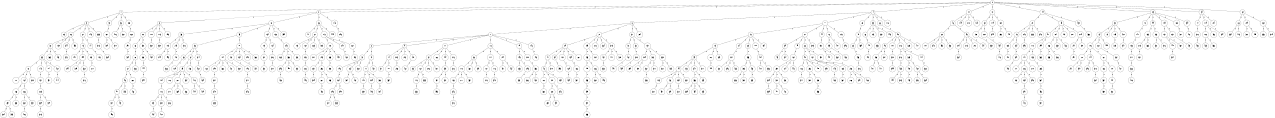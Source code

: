 graph G {
size="8.5,11;"
ratio = "expand;"
fixedsize="true;"
overlap="scale;"
node[shape=circle,width=.12,hight=.12,fontsize=12]
edge[fontsize=12]

0[label=" 0" color=black, pos="2.3359594,0.98345497!"];
1[label=" 1" color=black, pos="1.6555651,1.0168568!"];
2[label=" 2" color=black, pos="1.7108479,0.46671822!"];
3[label=" 3" color=black, pos="2.1348981,2.0257703!"];
4[label=" 4" color=black, pos="0.14684929,0.084461735!"];
5[label=" 5" color=black, pos="1.2221802,1.7927675!"];
6[label=" 6" color=black, pos="1.3439177,0.32838069!"];
7[label=" 7" color=black, pos="0.9920427,1.1392852!"];
8[label=" 8" color=black, pos="0.92253665,2.2017542!"];
9[label=" 9" color=black, pos="1.630416,2.3085308!"];
10[label=" 10" color=black, pos="1.7981621,0.85372348!"];
11[label=" 11" color=black, pos="2.668903,2.3525611!"];
12[label=" 12" color=black, pos="0.66967512,0.84058036!"];
13[label=" 13" color=black, pos="0.34878854,0.92816577!"];
14[label=" 14" color=black, pos="1.4387534,0.13904122!"];
15[label=" 15" color=black, pos="2.6962325,1.7587982!"];
16[label=" 16" color=black, pos="1.4010665,1.1968709!"];
17[label=" 17" color=black, pos="2.1791634,1.3727465!"];
18[label=" 18" color=black, pos="1.2806506,2.9103857!"];
19[label=" 19" color=black, pos="0.10596371,1.7653058!"];
20[label=" 20" color=black, pos="0.69996969,1.6674942!"];
21[label=" 21" color=black, pos="2.239234,1.7414644!"];
22[label=" 22" color=black, pos="2.8522064,0.10878347!"];
23[label=" 23" color=black, pos="2.158832,1.167208!"];
24[label=" 24" color=black, pos="1.8281341,0.59138109!"];
25[label=" 25" color=black, pos="0.86948054,0.98462294!"];
26[label=" 26" color=black, pos="1.1905975,0.099684733!"];
27[label=" 27" color=black, pos="0.1579555,0.072200032!"];
28[label=" 28" color=black, pos="2.4708768,0.90668341!"];
29[label=" 29" color=black, pos="0.33535414,2.3880982!"];
30[label=" 30" color=black, pos="2.5286535,0.73599942!"];
31[label=" 31" color=black, pos="2.3644634,2.2473841!"];
32[label=" 32" color=black, pos="2.2672863,1.1998949!"];
33[label=" 33" color=black, pos="2.8028927,2.286898!"];
34[label=" 34" color=black, pos="2.0795265,1.2900514!"];
35[label=" 35" color=black, pos="0.25157332,2.0954072!"];
36[label=" 36" color=black, pos="2.1019457,0.43256091!"];
37[label=" 37" color=black, pos="0.65023847,2.6248603!"];
38[label=" 38" color=black, pos="0.31754076,0.86637754!"];
39[label=" 39" color=black, pos="0.26406719,2.8746016!"];
40[label=" 40" color=black, pos="2.9525268,1.6681204!"];
41[label=" 41" color=black, pos="2.2590143,0.7489098!"];
42[label=" 42" color=black, pos="0.34160113,0.57602286!"];
43[label=" 43" color=black, pos="1.4012127,1.3156246!"];
44[label=" 44" color=black, pos="1.6735207,2.9404581!"];
45[label=" 45" color=black, pos="2.5688446,0.50265115!"];
46[label=" 46" color=black, pos="1.9261782,0.56838945!"];
47[label=" 47" color=black, pos="1.4827903,0.72159894!"];
48[label=" 48" color=black, pos="1.5174875,2.1907367!"];
49[label=" 49" color=black, pos="1.3447377,1.1150427!"];
50[label=" 50" color=black, pos="1.9786077,0.27951327!"];
51[label=" 51" color=black, pos="0.3624956,0.88297878!"];
52[label=" 52" color=black, pos="1.3433233,2.3597755!"];
53[label=" 53" color=black, pos="0.38875541,1.7985532!"];
54[label=" 54" color=black, pos="2.2314553,1.5051791!"];
55[label=" 55" color=black, pos="2.8099337,2.1495628!"];
56[label=" 56" color=black, pos="2.6164973,2.103923!"];
57[label=" 57" color=black, pos="2.279946,1.6475739!"];
58[label=" 58" color=black, pos="1.9100312,2.6383742!"];
59[label=" 59" color=black, pos="1.522225,2.3085431!"];
60[label=" 60" color=black, pos="1.3447899,1.7777161!"];
61[label=" 61" color=black, pos="1.5307452,2.048479!"];
62[label=" 62" color=black, pos="2.943212,2.4764461!"];
63[label=" 63" color=black, pos="1.7804361,0.080566782!"];
64[label=" 64" color=black, pos="1.9663084,2.3581684!"];
65[label=" 65" color=black, pos="0.40345542,2.5048082!"];
66[label=" 66" color=black, pos="1.9328294,2.5860134!"];
67[label=" 67" color=black, pos="1.6645354,1.3206026!"];
68[label=" 68" color=black, pos="0.56287504,1.7428706!"];
69[label=" 69" color=black, pos="0.67458803,1.8558207!"];
70[label=" 70" color=black, pos="2.3450076,2.3709456!"];
71[label=" 71" color=black, pos="1.9582757,1.5223771!"];
72[label=" 72" color=black, pos="1.6360022,1.1708386!"];
73[label=" 73" color=black, pos="0.88628785,1.3529442!"];
74[label=" 74" color=black, pos="1.8188292,1.2741716!"];
75[label=" 75" color=black, pos="0.83351406,2.4926899!"];
76[label=" 76" color=black, pos="0.69309297,1.4900093!"];
77[label=" 77" color=black, pos="1.0269101,1.985481!"];
78[label=" 78" color=black, pos="1.6780969,2.4973614!"];
79[label=" 79" color=black, pos="1.807939,0.56095674!"];
80[label=" 80" color=black, pos="0.90028412,2.4833987!"];
81[label=" 81" color=black, pos="1.4074421,0.60568925!"];
82[label=" 82" color=black, pos="2.7753004,2.7096359!"];
83[label=" 83" color=black, pos="2.4746351,2.0052036!"];
84[label=" 84" color=black, pos="2.4378863,0.5354091!"];
85[label=" 85" color=black, pos="0.84104294,1.8367141!"];
86[label=" 86" color=black, pos="0.87731666,2.1555124!"];
87[label=" 87" color=black, pos="0.35381409,2.1291967!"];
88[label=" 88" color=black, pos="1.4482645,0.040670188!"];
89[label=" 89" color=black, pos="0.44893828,2.0819779!"];
90[label=" 90" color=black, pos="0.52622032,1.8330532!"];
91[label=" 91" color=black, pos="0.99393954,0.16858356!"];
92[label=" 92" color=black, pos="1.3334698,1.8966222!"];
93[label=" 93" color=black, pos="0.22488274,0.69365249!"];
94[label=" 94" color=black, pos="1.0674118,0.78745502!"];
95[label=" 95" color=black, pos="0.565634,1.6753241!"];
96[label=" 96" color=black, pos="1.5292472,0.86960502!"];
97[label=" 97" color=black, pos="0.36235373,2.2024242!"];
98[label=" 98" color=black, pos="2.7431967,2.8894295!"];
99[label=" 99" color=black, pos="2.8737342,0.16896201!"];
100[label=" 100" color=black, pos="0.76200571,1.3817167!"];
101[label=" 101" color=black, pos="1.7989205,2.0890878!"];
102[label=" 102" color=black, pos="1.9245341,2.2875582!"];
103[label=" 103" color=black, pos="2.7931946,0.50406652!"];
104[label=" 104" color=black, pos="0.67887655,1.3006272!"];
105[label=" 105" color=black, pos="1.3252544,1.9298043!"];
106[label=" 106" color=black, pos="1.5385288,0.80558727!"];
107[label=" 107" color=black, pos="1.8772469,0.61946705!"];
108[label=" 108" color=black, pos="2.0401335,0.62614102!"];
109[label=" 109" color=black, pos="1.0765529,1.7053862!"];
110[label=" 110" color=black, pos="0.59177172,1.4912551!"];
111[label=" 111" color=black, pos="1.9558266,2.7074081!"];
112[label=" 112" color=black, pos="0.36899313,1.6759334!"];
113[label=" 113" color=black, pos="1.5110867,2.7626986!"];
114[label=" 114" color=black, pos="1.4249715,2.4618786!"];
115[label=" 115" color=black, pos="0.54283519,0.94147099!"];
116[label=" 116" color=black, pos="2.0825294,2.4220226!"];
117[label=" 117" color=black, pos="2.2828409,2.1601693!"];
118[label=" 118" color=black, pos="1.1203531,1.2595789!"];
119[label=" 119" color=black, pos="2.646746,1.7108828!"];
120[label=" 120" color=black, pos="1.9750223,1.7099867!"];
121[label=" 121" color=black, pos="0.99255395,0.53572457!"];
122[label=" 122" color=black, pos="2.0409712,0.71974389!"];
123[label=" 123" color=black, pos="0.078948762,2.1667751!"];
124[label=" 124" color=black, pos="2.2288269,2.3205604!"];
125[label=" 125" color=black, pos="2.7162064,1.3862804!"];
126[label=" 126" color=black, pos="0.13215414,1.9127392!"];
127[label=" 127" color=black, pos="0.61284629,0.79463921!"];
128[label=" 128" color=black, pos="1.0104382,2.0739777!"];
129[label=" 129" color=black, pos="2.9773112,2.4205177!"];
130[label=" 130" color=black, pos="0.60730538,2.6020889!"];
131[label=" 131" color=black, pos="0.80147645,0.84773227!"];
132[label=" 132" color=black, pos="1.3576616,2.5419711!"];
133[label=" 133" color=black, pos="2.6490225,1.9104276!"];
134[label=" 134" color=black, pos="0.57411072,2.5600767!"];
135[label=" 135" color=black, pos="1.4467888,0.77482564!"];
136[label=" 136" color=black, pos="2.8593418,2.4602192!"];
137[label=" 137" color=black, pos="1.4585055,0.85493544!"];
138[label=" 138" color=black, pos="1.0209985,1.7520651!"];
139[label=" 139" color=black, pos="2.2258882,2.8527783!"];
140[label=" 140" color=black, pos="1.76809,1.6574179!"];
141[label=" 141" color=black, pos="2.3230008,2.1982891!"];
142[label=" 142" color=black, pos="0.3910122,1.0840686!"];
143[label=" 143" color=black, pos="1.1130818,2.295028!"];
144[label=" 144" color=black, pos="1.7076975,2.8090766!"];
145[label=" 145" color=black, pos="1.6359841,0.23201395!"];
146[label=" 146" color=black, pos="1.1210363,2.4794575!"];
147[label=" 147" color=black, pos="1.5838763,2.9304744!"];
148[label=" 148" color=black, pos="0.72698514,2.7690789!"];
149[label=" 149" color=black, pos="0.15573775,0.94709749!"];
150[label=" 150" color=black, pos="1.7257339,2.3845509!"];
151[label=" 151" color=black, pos="1.8900602,2.8112392!"];
152[label=" 152" color=black, pos="0.43482616,2.7639608!"];
153[label=" 153" color=black, pos="0.28432783,0.72779286!"];
154[label=" 154" color=black, pos="0.98005372,2.7522887!"];
155[label=" 155" color=black, pos="2.5394861,2.9158965!"];
156[label=" 156" color=black, pos="0.27065546,1.3164572!"];
157[label=" 157" color=black, pos="1.6523434,2.9731432!"];
158[label=" 158" color=black, pos="2.2947208,1.2168929!"];
159[label=" 159" color=black, pos="2.037273,2.7825387!"];
160[label=" 160" color=black, pos="0.64844789,2.5429095!"];
161[label=" 161" color=black, pos="1.5424742,2.3381399!"];
162[label=" 162" color=black, pos="0.47795269,1.086458!"];
163[label=" 163" color=black, pos="0.77319177,1.2839101!"];
164[label=" 164" color=black, pos="2.6873298,0.47024045!"];
165[label=" 165" color=black, pos="1.863922,2.7177504!"];
166[label=" 166" color=black, pos="1.8010777,2.3434238!"];
167[label=" 167" color=black, pos="1.9627754,1.3104499!"];
168[label=" 168" color=black, pos="0.67246196,1.543999!"];
169[label=" 169" color=black, pos="1.1240617,1.737464!"];
170[label=" 170" color=black, pos="0.97256746,2.6194532!"];
171[label=" 171" color=black, pos="2.8262764,2.7896065!"];
172[label=" 172" color=black, pos="0.50373065,2.8532793!"];
173[label=" 173" color=black, pos="0.70323052,0.5262955!"];
174[label=" 174" color=black, pos="1.505673,1.342659!"];
175[label=" 175" color=black, pos="2.9956818,2.0796716!"];
176[label=" 176" color=black, pos="2.5064683,0.88307989!"];
177[label=" 177" color=black, pos="1.5058094,2.2325443!"];
178[label=" 178" color=black, pos="1.4444659,1.2241361!"];
179[label=" 179" color=black, pos="1.7553609,2.7843485!"];
180[label=" 180" color=black, pos="1.2735895,0.62674419!"];
181[label=" 181" color=black, pos="0.20865755,1.4811282!"];
182[label=" 182" color=black, pos="2.022759,0.18277889!"];
183[label=" 183" color=black, pos="2.4768961,0.68658452!"];
184[label=" 184" color=black, pos="0.88612108,1.6138943!"];
185[label=" 185" color=black, pos="0.19020834,2.8703074!"];
186[label=" 186" color=black, pos="1.6984361,2.9054166!"];
187[label=" 187" color=black, pos="2.1081861,0.71288848!"];
188[label=" 188" color=black, pos="1.3273929,0.35859561!"];
189[label=" 189" color=black, pos="1.4926724,1.250381!"];
190[label=" 190" color=black, pos="1.663511,2.5338721!"];
191[label=" 191" color=black, pos="1.6956104,2.1237714!"];
192[label=" 192" color=black, pos="2.790121,0.973662!"];
193[label=" 193" color=black, pos="2.5841043,1.6150036!"];
194[label=" 194" color=black, pos="0.93841294,0.73633738!"];
195[label=" 195" color=black, pos="0.21018532,2.4283747!"];
196[label=" 196" color=black, pos="0.78885853,0.073628698!"];
197[label=" 197" color=black, pos="0.62669411,1.7969622!"];
198[label=" 198" color=black, pos="0.7571696,2.4306122!"];
199[label=" 199" color=black, pos="2.5512909,0.034511487!"];
200[label=" 200" color=black, pos="2.2920493,0.32174135!"];
201[label=" 201" color=black, pos="0.8521429,0.15869396!"];
202[label=" 202" color=black, pos="0.45716521,1.8371549!"];
203[label=" 203" color=black, pos="2.3442572,0.20492876!"];
204[label=" 204" color=black, pos="2.0524998,2.4146466!"];
205[label=" 205" color=black, pos="0.60256716,2.9693991!"];
206[label=" 206" color=black, pos="0.54244314,0.81251676!"];
207[label=" 207" color=black, pos="1.9543949,2.4351461!"];
208[label=" 208" color=black, pos="0.85520174,0.1225978!"];
209[label=" 209" color=black, pos="1.6936324,0.49790047!"];
210[label=" 210" color=black, pos="2.1763231,1.8181481!"];
211[label=" 211" color=black, pos="1.6005849,2.653696!"];
212[label=" 212" color=black, pos="0.30163433,2.3322787!"];
213[label=" 213" color=black, pos="2.2799515,2.2639382!"];
214[label=" 214" color=black, pos="2.7016891,2.9161287!"];
215[label=" 215" color=black, pos="1.9234833,2.9025283!"];
216[label=" 216" color=black, pos="0.10816213,0.48602963!"];
217[label=" 217" color=black, pos="1.3064178,1.9525921!"];
218[label=" 218" color=black, pos="0.31898546,0.0033212034!"];
219[label=" 219" color=black, pos="1.7938171,2.5726551!"];
220[label=" 220" color=black, pos="1.7253599,1.9996529!"];
221[label=" 221" color=black, pos="2.2066116,0.82770594!"];
222[label=" 222" color=black, pos="0.34004618,2.5643847!"];
223[label=" 223" color=black, pos="2.0951093,2.0422144!"];
224[label=" 224" color=black, pos="2.492039,1.005066!"];
225[label=" 225" color=black, pos="1.5121742,0.28119775!"];
226[label=" 226" color=black, pos="0.72839834,1.75073!"];
227[label=" 227" color=black, pos="0.94153618,2.6176669!"];
228[label=" 228" color=black, pos="0.22831898,0.67220739!"];
229[label=" 229" color=black, pos="1.880911,1.3432313!"];
230[label=" 230" color=black, pos="1.2437479,2.4844866!"];
231[label=" 231" color=black, pos="0.37452903,2.5421288!"];
232[label=" 232" color=black, pos="0.054945064,2.6650249!"];
233[label=" 233" color=black, pos="2.5048529,0.39827884!"];
234[label=" 234" color=black, pos="2.2307416,0.75546665!"];
235[label=" 235" color=black, pos="0.47239397,2.8391739!"];
236[label=" 236" color=black, pos="0.99045331,0.13564355!"];
237[label=" 237" color=black, pos="2.0112946,2.0923214!"];
238[label=" 238" color=black, pos="2.3864909,1.5938998!"];
239[label=" 239" color=black, pos="1.103509,1.627588!"];
240[label=" 240" color=black, pos="0.68322333,2.7255733!"];
241[label=" 241" color=black, pos="1.2388356,1.4213274!"];
242[label=" 242" color=black, pos="1.2728609,0.64185501!"];
243[label=" 243" color=black, pos="2.5499276,2.4459679!"];
244[label=" 244" color=black, pos="2.9924101,0.41174515!"];
245[label=" 245" color=black, pos="2.0604863,1.2587472!"];
246[label=" 246" color=black, pos="0.080874519,0.2079971!"];
247[label=" 247" color=black, pos="1.9886755,1.3428375!"];
248[label=" 248" color=black, pos="2.128198,0.85997505!"];
249[label=" 249" color=black, pos="0.19226289,1.8366108!"];
250[label=" 250" color=black, pos="1.4580965,1.2103787!"];
251[label=" 251" color=black, pos="0.9594947,0.548405!"];
252[label=" 252" color=black, pos="1.237958,0.95560946!"];
253[label=" 253" color=black, pos="0.46421669,2.7454214!"];
254[label=" 254" color=black, pos="2.0670036,2.7294747!"];
255[label=" 255" color=black, pos="2.7890036,1.727578!"];
256[label=" 256" color=black, pos="2.140723,2.2842353!"];
257[label=" 257" color=black, pos="2.8688555,2.7981098!"];
258[label=" 258" color=black, pos="0.59931196,1.3349761!"];
259[label=" 259" color=black, pos="2.6648351,1.5107115!"];
260[label=" 260" color=black, pos="1.8435313,1.2012373!"];
261[label=" 261" color=black, pos="1.6806776,1.8528392!"];
262[label=" 262" color=black, pos="1.9000772,0.80336024!"];
263[label=" 263" color=black, pos="1.6546261,1.6062825!"];
264[label=" 264" color=black, pos="0.1184912,1.1283351!"];
265[label=" 265" color=black, pos="1.0113639,1.3142987!"];
266[label=" 266" color=black, pos="2.9349333,1.1694826!"];
267[label=" 267" color=black, pos="0.53265593,2.5025615!"];
268[label=" 268" color=black, pos="0.14651496,2.6839351!"];
269[label=" 269" color=black, pos="2.6504575,1.5748736!"];
270[label=" 270" color=black, pos="2.1190882,1.2396156!"];
271[label=" 271" color=black, pos="2.9091721,0.56906347!"];
272[label=" 272" color=black, pos="2.736416,1.01501!"];
273[label=" 273" color=black, pos="0.62384343,1.3584558!"];
274[label=" 274" color=black, pos="0.97858347,0.1585452!"];
275[label=" 275" color=black, pos="1.2081325,2.8874266!"];
276[label=" 276" color=black, pos="1.3649055,2.1818399!"];
277[label=" 277" color=black, pos="0.10813606,2.5658977!"];
278[label=" 278" color=black, pos="2.1349475,1.0009386!"];
279[label=" 279" color=black, pos="1.6514115,1.0717828!"];
280[label=" 280" color=black, pos="0.26740061,0.13560741!"];
281[label=" 281" color=black, pos="0.41610147,2.4500208!"];
282[label=" 282" color=black, pos="0.022001666,1.9059243!"];
283[label=" 283" color=black, pos="0.26967269,1.5847815!"];
284[label=" 284" color=black, pos="2.3647127,0.64994114!"];
285[label=" 285" color=black, pos="1.523335,0.70007298!"];
286[label=" 286" color=black, pos="0.021352211,1.702402!"];
287[label=" 287" color=black, pos="0.27101358,1.0605912!"];
288[label=" 288" color=black, pos="1.8609777,2.4296582!"];
289[label=" 289" color=black, pos="1.6902619,1.6717641!"];
290[label=" 290" color=black, pos="2.488245,1.9423976!"];
291[label=" 291" color=black, pos="0.37103935,2.3924959!"];
292[label=" 292" color=black, pos="1.2938006,0.20860077!"];
293[label=" 293" color=black, pos="2.2582759,1.4754181!"];
294[label=" 294" color=black, pos="0.60968529,2.9523918!"];
295[label=" 295" color=black, pos="1.952005,2.4191131!"];
296[label=" 296" color=black, pos="0.20918161,2.0900618!"];
297[label=" 297" color=black, pos="1.7284503,0.61170697!"];
298[label=" 298" color=black, pos="1.3395142,1.9746131!"];
299[label=" 299" color=black, pos="0.081283763,2.4463056!"];
300[label=" 300" color=black, pos="1.409546,1.19222!"];
301[label=" 301" color=black, pos="1.5635801,2.94745!"];
302[label=" 302" color=black, pos="0.84545821,0.053964311!"];
303[label=" 303" color=black, pos="1.9128248,2.6104458!"];
304[label=" 304" color=black, pos="2.3218487,0.021449892!"];
305[label=" 305" color=black, pos="0.46233342,2.2669944!"];
306[label=" 306" color=black, pos="1.1872615,1.5124013!"];
307[label=" 307" color=black, pos="2.6087164,1.6436296!"];
308[label=" 308" color=black, pos="0.61361329,0.68608437!"];
309[label=" 309" color=black, pos="0.50348768,2.3504589!"];
310[label=" 310" color=black, pos="2.5333762,1.1464091!"];
311[label=" 311" color=black, pos="0.87750056,0.56820747!"];
312[label=" 312" color=black, pos="0.4573625,2.2496482!"];
313[label=" 313" color=black, pos="2.2228142,1.7215436!"];
314[label=" 314" color=black, pos="2.75825,2.6786209!"];
315[label=" 315" color=black, pos="1.1926518,1.3852289!"];
316[label=" 316" color=black, pos="2.1581001,2.9834585!"];
317[label=" 317" color=black, pos="2.7048477,2.0105337!"];
318[label=" 318" color=black, pos="2.7383406,2.6844249!"];
319[label=" 319" color=black, pos="1.9137977,0.81519034!"];
320[label=" 320" color=black, pos="1.8422897,1.2908561!"];
321[label=" 321" color=black, pos="1.5814811,1.4751797!"];
322[label=" 322" color=black, pos="2.2463446,2.7066976!"];
323[label=" 323" color=black, pos="0.47605111,0.24526138!"];
324[label=" 324" color=black, pos="1.1632398,1.295739!"];
325[label=" 325" color=black, pos="2.5626373,2.1063113!"];
326[label=" 326" color=black, pos="1.4632155,1.9168189!"];
327[label=" 327" color=black, pos="1.0433686,2.7481733!"];
328[label=" 328" color=black, pos="0.79684782,1.9507623!"];
329[label=" 329" color=black, pos="0.051429137,1.71806!"];
330[label=" 330" color=black, pos="2.5797426,1.73677!"];
331[label=" 331" color=black, pos="2.5166841,1.6899449!"];
332[label=" 332" color=black, pos="1.2107513,1.5480113!"];
333[label=" 333" color=black, pos="2.2919566,2.0743663!"];
334[label=" 334" color=black, pos="2.4450588,2.1321853!"];
335[label=" 335" color=black, pos="0.72319454,2.3740857!"];
336[label=" 336" color=black, pos="1.9193881,1.8983713!"];
337[label=" 337" color=black, pos="2.75079,0.26859093!"];
338[label=" 338" color=black, pos="1.0411889,1.3863262!"];
339[label=" 339" color=black, pos="1.9873923,2.2377968!"];
340[label=" 340" color=black, pos="0.061955038,2.9715322!"];
341[label=" 341" color=black, pos="2.4401307,2.1090838!"];
342[label=" 342" color=black, pos="1.0370838,1.3736169!"];
343[label=" 343" color=black, pos="2.1216278,0.28032068!"];
344[label=" 344" color=black, pos="0.072550634,1.0118331!"];
345[label=" 345" color=black, pos="2.7951233,1.1538732!"];
346[label=" 346" color=black, pos="0.285785,2.3941851!"];
347[label=" 347" color=black, pos="0.61647052,2.471321!"];
348[label=" 348" color=black, pos="0.41779006,2.0323372!"];
349[label=" 349" color=black, pos="1.4887516,2.7431102!"];
350[label=" 350" color=black, pos="0.38269017,1.2861137!"];
351[label=" 351" color=black, pos="2.8644297,1.5453338!"];
352[label=" 352" color=black, pos="0.74512639,0.76032099!"];
353[label=" 353" color=black, pos="2.837591,1.3765618!"];
354[label=" 354" color=black, pos="0.45439356,0.39655335!"];
355[label=" 355" color=black, pos="1.4027289,1.7492896!"];
356[label=" 356" color=black, pos="1.3107275,2.6784397!"];
357[label=" 357" color=black, pos="2.9230479,0.32531453!"];
358[label=" 358" color=black, pos="0.53827709,2.810056!"];
359[label=" 359" color=black, pos="1.1778627,0.33968716!"];
360[label=" 360" color=black, pos="0.91255681,2.4632388!"];
361[label=" 361" color=black, pos="2.0142023,2.8735238!"];
362[label=" 362" color=black, pos="1.6105475,0.53945996!"];
363[label=" 363" color=black, pos="0.1379515,0.83379543!"];
364[label=" 364" color=black, pos="1.0703765,2.2481581!"];
365[label=" 365" color=black, pos="2.9337851,0.29916246!"];
366[label=" 366" color=black, pos="1.1849009,1.874769!"];
367[label=" 367" color=black, pos="2.4646084,2.2857527!"];
368[label=" 368" color=black, pos="1.3144643,1.127313!"];
369[label=" 369" color=black, pos="1.588792,0.79726253!"];
370[label=" 370" color=black, pos="0.27091396,1.212616!"];
371[label=" 371" color=black, pos="0.62547209,0.85754443!"];
372[label=" 372" color=black, pos="0.55864658,2.6892729!"];
373[label=" 373" color=black, pos="1.6791751,0.96449392!"];
374[label=" 374" color=black, pos="2.0976539,0.2268396!"];
375[label=" 375" color=black, pos="1.0537191,0.9394274!"];
376[label=" 376" color=black, pos="0.26158373,2.6968501!"];
377[label=" 377" color=black, pos="2.0675772,2.0497153!"];
378[label=" 378" color=black, pos="1.8308351,1.7473566!"];
379[label=" 379" color=black, pos="2.3087427,2.1521558!"];
380[label=" 380" color=black, pos="2.7106035,0.35982096!"];
381[label=" 381" color=black, pos="2.8298641,2.2538547!"];
382[label=" 382" color=black, pos="0.16357782,2.4897802!"];
383[label=" 383" color=black, pos="1.9932865,0.58548042!"];
384[label=" 384" color=black, pos="1.495948,0.10524602!"];
385[label=" 385" color=black, pos="1.7764432,1.9020163!"];
386[label=" 386" color=black, pos="0.41729256,0.063585583!"];
387[label=" 387" color=black, pos="2.2542739,0.59342449!"];
388[label=" 388" color=black, pos="2.0571701,1.3546561!"];
389[label=" 389" color=black, pos="2.2775603,2.8145521!"];
390[label=" 390" color=black, pos="0.089205019,0.65843511!"];
391[label=" 391" color=black, pos="2.7335399,1.3373618!"];
392[label=" 392" color=black, pos="1.5262461,2.793013!"];
393[label=" 393" color=black, pos="2.5975692,0.90996763!"];
394[label=" 394" color=black, pos="0.34440216,1.740897!"];
395[label=" 395" color=black, pos="2.1892946,2.5635535!"];
396[label=" 396" color=black, pos="1.2875669,2.1334988!"];
397[label=" 397" color=black, pos="1.5267203,2.0062654!"];
398[label=" 398" color=black, pos="1.2523832,1.6984169!"];
399[label=" 399" color=black, pos="1.908616,1.2154111!"];
400[label=" 400" color=black, pos="2.4783866,0.73755139!"];
401[label=" 401" color=black, pos="1.7034534,0.090817508!"];
402[label=" 402" color=black, pos="2.6210722,2.6465316!"];
403[label=" 403" color=black, pos="2.1660359,2.0568314!"];
404[label=" 404" color=black, pos="2.1282947,1.01873!"];
405[label=" 405" color=black, pos="2.1383812,0.27094038!"];
406[label=" 406" color=black, pos="1.6896959,1.3766876!"];
407[label=" 407" color=black, pos="2.0051361,2.0331741!"];
408[label=" 408" color=black, pos="1.6005228,1.5594785!"];
409[label=" 409" color=black, pos="1.4182445,1.3518317!"];
410[label=" 410" color=black, pos="0.48201046,0.84968349!"];
411[label=" 411" color=black, pos="1.2084484,2.1016492!"];
412[label=" 412" color=black, pos="1.0968452,2.9917582!"];
413[label=" 413" color=black, pos="0.14537465,1.6259907!"];
414[label=" 414" color=black, pos="0.23205583,2.4333825!"];
415[label=" 415" color=black, pos="1.594777,2.7207146!"];
416[label=" 416" color=black, pos="2.2372821,2.4992759!"];
417[label=" 417" color=black, pos="2.9304891,2.6948432!"];
418[label=" 418" color=black, pos="2.849471,2.0605459!"];
419[label=" 419" color=black, pos="2.4510416,2.3946626!"];
420[label=" 420" color=black, pos="0.28257435,0.78311314!"];
421[label=" 421" color=black, pos="2.6491192,2.2630196!"];
422[label=" 422" color=black, pos="0.41178222,2.118367!"];
423[label=" 423" color=black, pos="0.16295872,0.20185896!"];
424[label=" 424" color=black, pos="0.11927467,2.0557673!"];
425[label=" 425" color=black, pos="1.5522425,2.4622633!"];
426[label=" 426" color=black, pos="0.29513721,0.45963287!"];
427[label=" 427" color=black, pos="2.6850044,2.2940656!"];
428[label=" 428" color=black, pos="0.24071612,0.39552775!"];
429[label=" 429" color=black, pos="0.48628268,1.7710104!"];
430[label=" 430" color=black, pos="2.3549495,0.90462412!"];
431[label=" 431" color=black, pos="0.72845897,2.9181489!"];
432[label=" 432" color=black, pos="1.8076179,2.8974974!"];
433[label=" 433" color=black, pos="1.7245267,0.76157386!"];
434[label=" 434" color=black, pos="0.88257001,1.7658428!"];
435[label=" 435" color=black, pos="1.0755021,1.5351531!"];
436[label=" 436" color=black, pos="2.1370872,0.20605363!"];
437[label=" 437" color=black, pos="0.58922823,1.5214348!"];
438[label=" 438" color=black, pos="1.8664415,2.4620858!"];
439[label=" 439" color=black, pos="1.532542,0.44263405!"];
440[label=" 440" color=black, pos="2.354151,2.7000204!"];
441[label=" 441" color=black, pos="1.6998922,0.098341725!"];
442[label=" 442" color=black, pos="2.6828009,1.1500366!"];
443[label=" 443" color=black, pos="1.924093,0.074521357!"];
444[label=" 444" color=black, pos="0.61587064,2.6845501!"];
445[label=" 445" color=black, pos="1.257639,2.1492765!"];
446[label=" 446" color=black, pos="0.63204387,2.7189809!"];
447[label=" 447" color=black, pos="2.9915972,1.5047458!"];
448[label=" 448" color=black, pos="2.5017464,0.42442599!"];
449[label=" 449" color=black, pos="0.66636041,2.7841008!"];
450[label=" 450" color=black, pos="2.3869522,2.1074644!"];
451[label=" 451" color=black, pos="2.6193272,0.37222539!"];
452[label=" 452" color=black, pos="2.4625608,0.44029666!"];
453[label=" 453" color=black, pos="0.26276043,0.84428032!"];
454[label=" 454" color=black, pos="2.2009356,2.0593902!"];
455[label=" 455" color=black, pos="2.7248762,1.538281!"];
456[label=" 456" color=black, pos="0.76890222,2.4282612!"];
457[label=" 457" color=black, pos="2.4854747,2.784424!"];
458[label=" 458" color=black, pos="2.1464995,1.1834721!"];
459[label=" 459" color=black, pos="2.0738742,1.0010244!"];
460[label=" 460" color=black, pos="2.612473,2.2566348!"];
461[label=" 461" color=black, pos="0.030894276,0.77003777!"];
462[label=" 462" color=black, pos="0.66417637,2.4243627!"];
463[label=" 463" color=black, pos="2.393564,2.6156752!"];
464[label=" 464" color=black, pos="0.92535065,0.59772884!"];
465[label=" 465" color=black, pos="0.25629847,0.2832523!"];
466[label=" 466" color=black, pos="2.2740412,0.16862453!"];
467[label=" 467" color=black, pos="2.022422,1.8843504!"];
468[label=" 468" color=black, pos="2.61097,0.51012846!"];
469[label=" 469" color=black, pos="2.2419004,1.8736942!"];
470[label=" 470" color=black, pos="0.1095942,0.29512934!"];
471[label=" 471" color=black, pos="0.26070047,1.6656244!"];
472[label=" 472" color=black, pos="1.954741,1.5968765!"];
473[label=" 473" color=black, pos="1.6455061,2.6138373!"];
474[label=" 474" color=black, pos="1.3468532,2.2674627!"];
475[label=" 475" color=black, pos="2.9521108,0.0041701635!"];
476[label=" 476" color=black, pos="0.29279842,0.20494513!"];
477[label=" 477" color=black, pos="2.7944649,0.44077558!"];
478[label=" 478" color=black, pos="2.3766961,2.4072173!"];
479[label=" 479" color=black, pos="2.6467095,1.8234477!"];
480[label=" 480" color=black, pos="0.33619491,2.8124898!"];
481[label=" 481" color=black, pos="2.3004529,2.9012483!"];
482[label=" 482" color=black, pos="0.20878907,0.016581298!"];
483[label=" 483" color=black, pos="0.32052415,1.7239807!"];
484[label=" 484" color=black, pos="2.5350501,1.1480214!"];
485[label=" 485" color=black, pos="2.0075651,2.233574!"];
486[label=" 486" color=black, pos="0.32470189,2.0216578!"];
487[label=" 487" color=black, pos="0.71363291,1.5728618!"];
488[label=" 488" color=black, pos="0.26542968,2.0315288!"];
489[label=" 489" color=black, pos="0.81167878,2.2131887!"];
490[label=" 490" color=black, pos="1.101488,0.18136775!"];
491[label=" 491" color=black, pos="2.2505215,2.0353348!"];
492[label=" 492" color=black, pos="2.8342743,2.1150865!"];
493[label=" 493" color=black, pos="0.77215311,2.2261007!"];
494[label=" 494" color=black, pos="1.9894518,1.0682663!"];
495[label=" 495" color=black, pos="1.0928641,2.7529125!"];
496[label=" 496" color=black, pos="0.026479706,2.9241763!"];
497[label=" 497" color=black, pos="1.7172183,2.8586263!"];
498[label=" 498" color=black, pos="1.3671351,0.24071858!"];
499[label=" 499" color=black, pos="0.94534257,1.4032282!"];
500[label=" 500" color=black, pos="1.4594095,1.6214564!"];
501[label=" 501" color=black, pos="0.86697522,0.3284176!"];
502[label=" 502" color=black, pos="0.095315655,2.5595117!"];
503[label=" 503" color=black, pos="2.0378121,2.5464735!"];
504[label=" 504" color=black, pos="0.096865481,1.9024503!"];
505[label=" 505" color=black, pos="0.60801488,0.63279021!"];
506[label=" 506" color=black, pos="1.8010707,2.5928066!"];
507[label=" 507" color=black, pos="2.1495621,1.5260302!"];
508[label=" 508" color=black, pos="0.51434947,1.8405342!"];
509[label=" 509" color=black, pos="1.9950437,1.2377517!"];
510[label=" 510" color=black, pos="1.5656358,1.278539!"];
511[label=" 511" color=black, pos="2.1096875,1.6677396!"];
512[label=" 512" color=black, pos="2.2956623,2.0206369!"];
513[label=" 513" color=black, pos="1.3312664,2.8788271!"];
514[label=" 514" color=black, pos="0.52693586,0.87875039!"];
515[label=" 515" color=black, pos="1.4676685,0.2854696!"];
516[label=" 516" color=black, pos="1.5522671,0.36334266!"];
517[label=" 517" color=black, pos="2.2949556,1.6376701!"];
518[label=" 518" color=black, pos="1.3983577,0.46403917!"];
519[label=" 519" color=black, pos="1.7412216,0.71459829!"];
520[label=" 520" color=black, pos="2.7019686,1.940561!"];
521[label=" 521" color=black, pos="0.38866222,2.1655721!"];
522[label=" 522" color=black, pos="2.2910219,0.59209607!"];
523[label=" 523" color=black, pos="1.4491031,0.74070836!"];
524[label=" 524" color=black, pos="1.0035695,2.5486809!"];
525[label=" 525" color=black, pos="2.7051454,0.15911642!"];
526[label=" 526" color=black, pos="1.1025601,0.61154834!"];
527[label=" 527" color=black, pos="2.7549343,0.88066548!"];
528[label=" 528" color=black, pos="0.061381776,1.4901379!"];
529[label=" 529" color=black, pos="1.6406147,0.36564208!"];
530[label=" 530" color=black, pos="2.7000325,2.690327!"];
531[label=" 531" color=black, pos="0.83530381,1.1505058!"];
532[label=" 532" color=black, pos="2.5350863,0.13739834!"];
533[label=" 533" color=black, pos="0.88553765,0.34373478!"];
534[label=" 534" color=black, pos="0.91967034,2.8318793!"];
535[label=" 535" color=black, pos="2.2814297,0.13150757!"];
536[label=" 536" color=black, pos="2.5337713,2.7928555!"];
537[label=" 537" color=black, pos="1.2773555,0.10602253!"];
538[label=" 538" color=black, pos="2.1162357,0.12652368!"];
539[label=" 539" color=black, pos="0.2273848,0.79041282!"];
540[label=" 540" color=black, pos="1.9762161,2.0027028!"];
541[label=" 541" color=black, pos="2.2243259,0.84985149!"];
542[label=" 542" color=black, pos="2.3017207,1.8186009!"];
543[label=" 543" color=black, pos="0.39427562,2.925962!"];
544[label=" 544" color=black, pos="1.571754,0.1024329!"];
545[label=" 545" color=black, pos="0.87731513,1.8264976!"];
546[label=" 546" color=black, pos="1.0048049,2.9450904!"];
547[label=" 547" color=black, pos="2.2300507,0.99466084!"];
548[label=" 548" color=black, pos="0.66331441,2.0680206!"];
549[label=" 549" color=black, pos="0.34380129,1.0316366!"];
550[label=" 550" color=black, pos="2.5996029,2.2286725!"];
551[label=" 551" color=black, pos="0.80034602,0.92192546!"];
552[label=" 552" color=black, pos="2.873452,2.2212095!"];
553[label=" 553" color=black, pos="0.23281379,1.744318!"];
554[label=" 554" color=black, pos="1.0007283,2.4698084!"];
555[label=" 555" color=black, pos="0.4249117,2.4370458!"];
556[label=" 556" color=black, pos="2.4618329,2.9758664!"];
557[label=" 557" color=black, pos="2.4229385,1.4511562!"];
558[label=" 558" color=black, pos="1.8577405,0.016419978!"];
559[label=" 559" color=black, pos="0.83446326,2.0301866!"];
560[label=" 560" color=black, pos="2.9627038,0.45868248!"];
561[label=" 561" color=black, pos="2.2991031,2.4331363!"];
562[label=" 562" color=black, pos="1.892409,0.53061043!"];
563[label=" 563" color=black, pos="0.36741396,1.4055468!"];
564[label=" 564" color=black, pos="1.4727227,0.63488111!"];
565[label=" 565" color=black, pos="0.38891624,0.91820267!"];
566[label=" 566" color=black, pos="2.7658661,1.9047433!"];
567[label=" 567" color=black, pos="2.8729681,0.30824467!"];
568[label=" 568" color=black, pos="1.186326,2.0311895!"];
569[label=" 569" color=black, pos="0.96992766,1.7852605!"];
570[label=" 570" color=black, pos="0.36727048,2.1796573!"];
571[label=" 571" color=black, pos="2.2835272,1.5639313!"];
572[label=" 572" color=black, pos="0.96661731,2.6519111!"];
573[label=" 573" color=black, pos="1.2848498,0.60219033!"];
574[label=" 574" color=black, pos="1.5047364,2.6510453!"];
575[label=" 575" color=black, pos="0.44186356,0.21337643!"];
576[label=" 576" color=black, pos="2.7262171,0.11361859!"];
577[label=" 577" color=black, pos="1.7088917,1.5584814!"];
578[label=" 578" color=black, pos="2.2147501,0.8108466!"];
579[label=" 579" color=black, pos="0.32334279,2.2545272!"];
580[label=" 580" color=black, pos="1.5735904,1.6454937!"];
581[label=" 581" color=black, pos="2.4765521,1.9091561!"];
582[label=" 582" color=black, pos="0.75461765,2.3589931!"];
583[label=" 583" color=black, pos="2.5194913,1.8246707!"];
584[label=" 584" color=black, pos="0.8169354,2.9418531!"];
585[label=" 585" color=black, pos="2.8371684,0.60198925!"];
586[label=" 586" color=black, pos="2.2384732,2.5501957!"];
587[label=" 587" color=black, pos="0.78761378,0.85177605!"];
588[label=" 588" color=black, pos="1.7111612,1.2196443!"];
589[label=" 589" color=black, pos="1.7449537,1.1690018!"];
590[label=" 590" color=black, pos="2.6890017,1.6960525!"];
591[label=" 591" color=black, pos="0.10036437,0.45420127!"];
592[label=" 592" color=black, pos="2.4590126,2.4431269!"];
593[label=" 593" color=black, pos="2.8963888,2.3480995!"];
594[label=" 594" color=black, pos="2.4579519,1.6966779!"];
595[label=" 595" color=black, pos="1.7030181,1.6067699!"];
596[label=" 596" color=black, pos="1.0457237,0.60189255!"];
597[label=" 597" color=black, pos="2.9552145,0.29024871!"];
598[label=" 598" color=black, pos="2.2988892,1.8527092!"];
599[label=" 599" color=black, pos="2.5070245,2.3165534!"];
0--1[label="1"]
0--2[label="1"]
0--4[label="1"]
0--10[label="1"]
0--12[label="1"]
0--19[label="1"]
0--25[label="1"]
0--54[label="1"]
0--60[label="1"]
1--5[label="1"]
1--50[label="1"]
1--58[label="1"]
1--208[label="1"]
2--3[label="1"]
2--16[label="1"]
2--38[label="1"]
2--148[label="1"]
3--22[label="1"]
3--110[label="1"]
3--113[label="1"]
3--195[label="1"]
4--6[label="1"]
4--11[label="1"]
4--28[label="1"]
4--55[label="1"]
4--86[label="1"]
4--116[label="1"]
5--23[label="1"]
5--26[label="1"]
5--61[label="1"]
5--143[label="1"]
5--335[label="1"]
6--7[label="1"]
6--21[label="1"]
6--37[label="1"]
6--224[label="1"]
7--8[label="1"]
7--9[label="1"]
7--17[label="1"]
7--18[label="1"]
7--79[label="1"]
7--146[label="1"]
8--34[label="1"]
8--42[label="1"]
9--14[label="1"]
9--205[label="1"]
9--273[label="1"]
9--420[label="1"]
10--46[label="1"]
10--149[label="1"]
10--212[label="1"]
10--541[label="1"]
11--13[label="1"]
11--27[label="1"]
11--44[label="1"]
11--76[label="1"]
11--123[label="1"]
12--30[label="1"]
12--179[label="1"]
12--180[label="1"]
13--15[label="1"]
13--24[label="1"]
13--85[label="1"]
13--100[label="1"]
13--154[label="1"]
14--57[label="1"]
14--171[label="1"]
15--59[label="1"]
15--102[label="1"]
15--389[label="1"]
16--33[label="1"]
16--43[label="1"]
16--134[label="1"]
16--138[label="1"]
16--399[label="1"]
17--31[label="1"]
17--186[label="1"]
17--194[label="1"]
17--276[label="1"]
18--36[label="1"]
18--117[label="1"]
18--244[label="1"]
19--20[label="1"]
19--45[label="1"]
19--450[label="1"]
20--75[label="1"]
20--248[label="1"]
20--333[label="1"]
20--348[label="1"]
21--29[label="1"]
21--139[label="1"]
21--218[label="1"]
21--364[label="1"]
21--375[label="1"]
22--62[label="1"]
22--337[label="1"]
24--227[label="1"]
25--52[label="1"]
25--72[label="1"]
25--99[label="1"]
25--109[label="1"]
25--163[label="1"]
25--394[label="1"]
26--32[label="1"]
26--150[label="1"]
26--344[label="1"]
26--455[label="1"]
27--39[label="1"]
27--49[label="1"]
27--66[label="1"]
27--305[label="1"]
28--40[label="1"]
29--41[label="1"]
29--69[label="1"]
29--120[label="1"]
29--159[label="1"]
29--287[label="1"]
30--130[label="1"]
30--220[label="1"]
31--53[label="1"]
31--167[label="1"]
31--206[label="1"]
31--511[label="1"]
32--35[label="1"]
32--385[label="1"]
32--405[label="1"]
33--115[label="1"]
33--242[label="1"]
33--518[label="1"]
34--196[label="1"]
34--264[label="1"]
34--522[label="1"]
35--78[label="1"]
35--142[label="1"]
35--174[label="1"]
35--460[label="1"]
36--172[label="1"]
36--361[label="1"]
36--540[label="1"]
37--51[label="1"]
37--65[label="1"]
37--157[label="1"]
38--47[label="1"]
38--81[label="1"]
38--173[label="1"]
38--449[label="1"]
39--95[label="1"]
39--514[label="1"]
40--83[label="1"]
40--539[label="1"]
41--48[label="1"]
41--570[label="1"]
42--71[label="1"]
42--431[label="1"]
43--56[label="1"]
43--70[label="1"]
44--152[label="1"]
45--91[label="1"]
45--124[label="1"]
45--192[label="1"]
45--207[label="1"]
45--219[label="1"]
46--82[label="1"]
46--93[label="1"]
48--122[label="1"]
48--210[label="1"]
48--239[label="1"]
49--182[label="1"]
50--181[label="1"]
51--467[label="1"]
52--64[label="1"]
52--84[label="1"]
52--189[label="1"]
52--422[label="1"]
54--77[label="1"]
54--119[label="1"]
54--214[label="1"]
55--68[label="1"]
55--246[label="1"]
55--357[label="1"]
55--445[label="1"]
56--63[label="1"]
56--67[label="1"]
56--374[label="1"]
58--406[label="1"]
58--581[label="1"]
59--94[label="1"]
59--135[label="1"]
59--347[label="1"]
59--517[label="1"]
60--88[label="1"]
60--279[label="1"]
60--280[label="1"]
61--73[label="1"]
61--74[label="1"]
62--80[label="1"]
63--129[label="1"]
64--106[label="1"]
64--281[label="1"]
64--499[label="1"]
65--302[label="1"]
66--90[label="1"]
66--137[label="1"]
66--430[label="1"]
67--89[label="1"]
67--136[label="1"]
68--441[label="1"]
69--395[label="1"]
70--114[label="1"]
70--132[label="1"]
70--254[label="1"]
70--292[label="1"]
70--368[label="1"]
71--140[label="1"]
71--229[label="1"]
71--328[label="1"]
72--147[label="1"]
73--191[label="1"]
73--199[label="1"]
73--203[label="1"]
74--105[label="1"]
75--185[label="1"]
75--234[label="1"]
76--295[label="1"]
76--407[label="1"]
77--378[label="1"]
78--111[label="1"]
78--164[label="1"]
78--322[label="1"]
79--193[label="1"]
79--200[label="1"]
80--87[label="1"]
80--588[label="1"]
81--103[label="1"]
81--160[label="1"]
81--285[label="1"]
81--515[label="1"]
82--107[label="1"]
82--342[label="1"]
82--453[label="1"]
82--558[label="1"]
83--433[label="1"]
85--255[label="1"]
86--92[label="1"]
87--96[label="1"]
87--282[label="1"]
88--354[label="1"]
88--473[label="1"]
89--104[label="1"]
89--108[label="1"]
89--221[label="1"]
89--334[label="1"]
89--418[label="1"]
90--126[label="1"]
90--236[label="1"]
90--400[label="1"]
90--592[label="1"]
91--112[label="1"]
91--299[label="1"]
92--98[label="1"]
92--101[label="1"]
92--216[label="1"]
92--323[label="1"]
92--417[label="1"]
93--204[label="1"]
93--213[label="1"]
93--272[label="1"]
93--424[label="1"]
94--125[label="1"]
94--156[label="1"]
94--289[label="1"]
94--331[label="1"]
96--97[label="1"]
96--343[label="1"]
97--314[label="1"]
97--415[label="1"]
98--238[label="1"]
98--307[label="1"]
99--133[label="1"]
99--233[label="1"]
100--404[label="1"]
101--520[label="1"]
102--479[label="1"]
104--118[label="1"]
106--121[label="1"]
106--144[label="1"]
106--161[label="1"]
109--131[label="1"]
109--237[label="1"]
110--560[label="1"]
112--141[label="1"]
112--153[label="1"]
113--530[label="1"]
114--162[label="1"]
114--290[label="1"]
114--388[label="1"]
114--481[label="1"]
114--580[label="1"]
115--249[label="1"]
115--495[label="1"]
117--127[label="1"]
117--176[label="1"]
118--275[label="1"]
118--320[label="1"]
118--326[label="1"]
119--128[label="1"]
119--466[label="1"]
119--544[label="1"]
120--169[label="1"]
121--241[label="1"]
121--597[label="1"]
122--382[label="1"]
123--596[label="1"]
124--268[label="1"]
124--352[label="1"]
124--486[label="1"]
125--321[label="1"]
126--577[label="1"]
127--278[label="1"]
128--465[label="1"]
128--536[label="1"]
130--552[label="1"]
131--440[label="1"]
131--587[label="1"]
132--198[label="1"]
133--215[label="1"]
133--363[label="1"]
134--175[label="1"]
134--184[label="1"]
137--145[label="1"]
137--165[label="1"]
137--232[label="1"]
138--245[label="1"]
139--155[label="1"]
139--202[label="1"]
140--350[label="1"]
141--177[label="1"]
141--226[label="1"]
141--270[label="1"]
142--151[label="1"]
144--398[label="1"]
144--512[label="1"]
145--483[label="1"]
146--446[label="1"]
147--158[label="1"]
148--296[label="1"]
151--225[label="1"]
152--497[label="1"]
152--562[label="1"]
153--265[label="1"]
155--190[label="1"]
155--286[label="1"]
156--457[label="1"]
156--529[label="1"]
157--209[label="1"]
157--313[label="1"]
157--330[label="1"]
158--211[label="1"]
159--166[label="1"]
160--223[label="1"]
161--168[label="1"]
161--170[label="1"]
163--377[label="1"]
164--188[label="1"]
164--266[label="1"]
165--387[label="1"]
166--527[label="1"]
167--178[label="1"]
167--555[label="1"]
168--537[label="1"]
169--439[label="1"]
170--197[label="1"]
171--534[label="1"]
172--183[label="1"]
172--277[label="1"]
172--557[label="1"]
173--187[label="1"]
173--240[label="1"]
173--267[label="1"]
174--451[label="1"]
175--311[label="1"]
176--542[label="1"]
178--365[label="1"]
179--549[label="1"]
180--258[label="1"]
180--447[label="1"]
181--319[label="1"]
181--510[label="1"]
182--250[label="1"]
182--274[label="1"]
182--448[label="1"]
183--346[label="1"]
184--306[label="1"]
185--470[label="1"]
187--201[label="1"]
187--243[label="1"]
187--383[label="1"]
187--492[label="1"]
188--257[label="1"]
188--528[label="1"]
189--315[label="1"]
190--253[label="1"]
193--235[label="1"]
193--293[label="1"]
194--392[label="1"]
196--284[label="1"]
197--561[label="1"]
198--371[label="1"]
199--294[label="1"]
199--309[label="1"]
199--332[label="1"]
200--358[label="1"]
203--217[label="1"]
204--564[label="1"]
205--252[label="1"]
208--262[label="1"]
209--259[label="1"]
209--501[label="1"]
210--222[label="1"]
210--548[label="1"]
211--366[label="1"]
215--231[label="1"]
216--316[label="1"]
216--325[label="1"]
216--414[label="1"]
219--247[label="1"]
219--301[label="1"]
220--454[label="1"]
221--271[label="1"]
221--369[label="1"]
221--566[label="1"]
222--230[label="1"]
222--591[label="1"]
223--228[label="1"]
225--339[label="1"]
225--349[label="1"]
226--260[label="1"]
226--269[label="1"]
226--598[label="1"]
227--381[label="1"]
227--396[label="1"]
227--463[label="1"]
228--496[label="1"]
229--403[label="1"]
232--288[label="1"]
232--397[label="1"]
232--488[label="1"]
233--351[label="1"]
233--576[label="1"]
234--379[label="1"]
236--300[label="1"]
236--308[label="1"]
237--425[label="1"]
238--401[label="1"]
238--477[label="1"]
240--462[label="1"]
242--412[label="1"]
243--251[label="1"]
243--256[label="1"]
244--421[label="1"]
244--464[label="1"]
245--263[label="1"]
245--338[label="1"]
245--526[label="1"]
247--297[label="1"]
248--595[label="1"]
250--329[label="1"]
250--370[label="1"]
250--506[label="1"]
251--509[label="1"]
253--390[label="1"]
254--341[label="1"]
255--303[label="1"]
255--435[label="1"]
256--261[label="1"]
256--283[label="1"]
257--324[label="1"]
257--345[label="1"]
261--428[label="1"]
262--291[label="1"]
264--304[label="1"]
264--482[label="1"]
265--384[label="1"]
266--380[label="1"]
266--551[label="1"]
267--423[label="1"]
268--585[label="1"]
268--586[label="1"]
269--391[label="1"]
275--484[label="1"]
276--318[label="1"]
279--372[label="1"]
279--409[label="1"]
280--353[label="1"]
280--579[label="1"]
281--367[label="1"]
282--468[label="1"]
284--298[label="1"]
284--590[label="1"]
286--360[label="1"]
286--493[label="1"]
289--312[label="1"]
290--327[label="1"]
291--519[label="1"]
293--503[label="1"]
295--436[label="1"]
298--317[label="1"]
298--535[label="1"]
299--563[label="1"]
302--459[label="1"]
303--336[label="1"]
303--502[label="1"]
306--310[label="1"]
308--553[label="1"]
311--531[label="1"]
313--567[label="1"]
313--571[label="1"]
314--498[label="1"]
316--485[label="1"]
320--472[label="1"]
325--402[label="1"]
325--480[label="1"]
327--340[label="1"]
328--574[label="1"]
329--559[label="1"]
330--521[label="1"]
330--554[label="1"]
332--376[label="1"]
335--513[label="1"]
337--362[label="1"]
337--489[label="1"]
338--393[label="1"]
338--490[label="1"]
338--573[label="1"]
339--373[label="1"]
340--355[label="1"]
344--575[label="1"]
346--578[label="1"]
347--356[label="1"]
347--545[label="1"]
356--359[label="1"]
356--434[label="1"]
356--543[label="1"]
357--533[label="1"]
358--386[label="1"]
358--432[label="1"]
362--444[label="1"]
366--408[label="1"]
367--427[label="1"]
370--411[label="1"]
370--416[label="1"]
371--546[label="1"]
374--452[label="1"]
375--437[label="1"]
375--471[label="1"]
375--500[label="1"]
378--458[label="1"]
379--475[label="1"]
380--426[label="1"]
383--508[label="1"]
384--456[label="1"]
390--504[label="1"]
391--413[label="1"]
392--487[label="1"]
392--572[label="1"]
393--438[label="1"]
394--478[label="1"]
402--443[label="1"]
404--410[label="1"]
404--556[label="1"]
412--568[label="1"]
414--582[label="1"]
418--419[label="1"]
418--429[label="1"]
420--461[label="1"]
422--547[label="1"]
433--516[label="1"]
435--525[label="1"]
437--532[label="1"]
440--524[label="1"]
441--442[label="1"]
444--594[label="1"]
450--538[label="1"]
452--469[label="1"]
454--476[label="1"]
456--507[label="1"]
460--474[label="1"]
467--491[label="1"]
480--523[label="1"]
480--569[label="1"]
485--494[label="1"]
485--505[label="1"]
487--593[label="1"]
504--565[label="1"]
512--584[label="1"]
513--589[label="1"]
520--599[label="1"]
537--550[label="1"]
567--583[label="1"]

}
